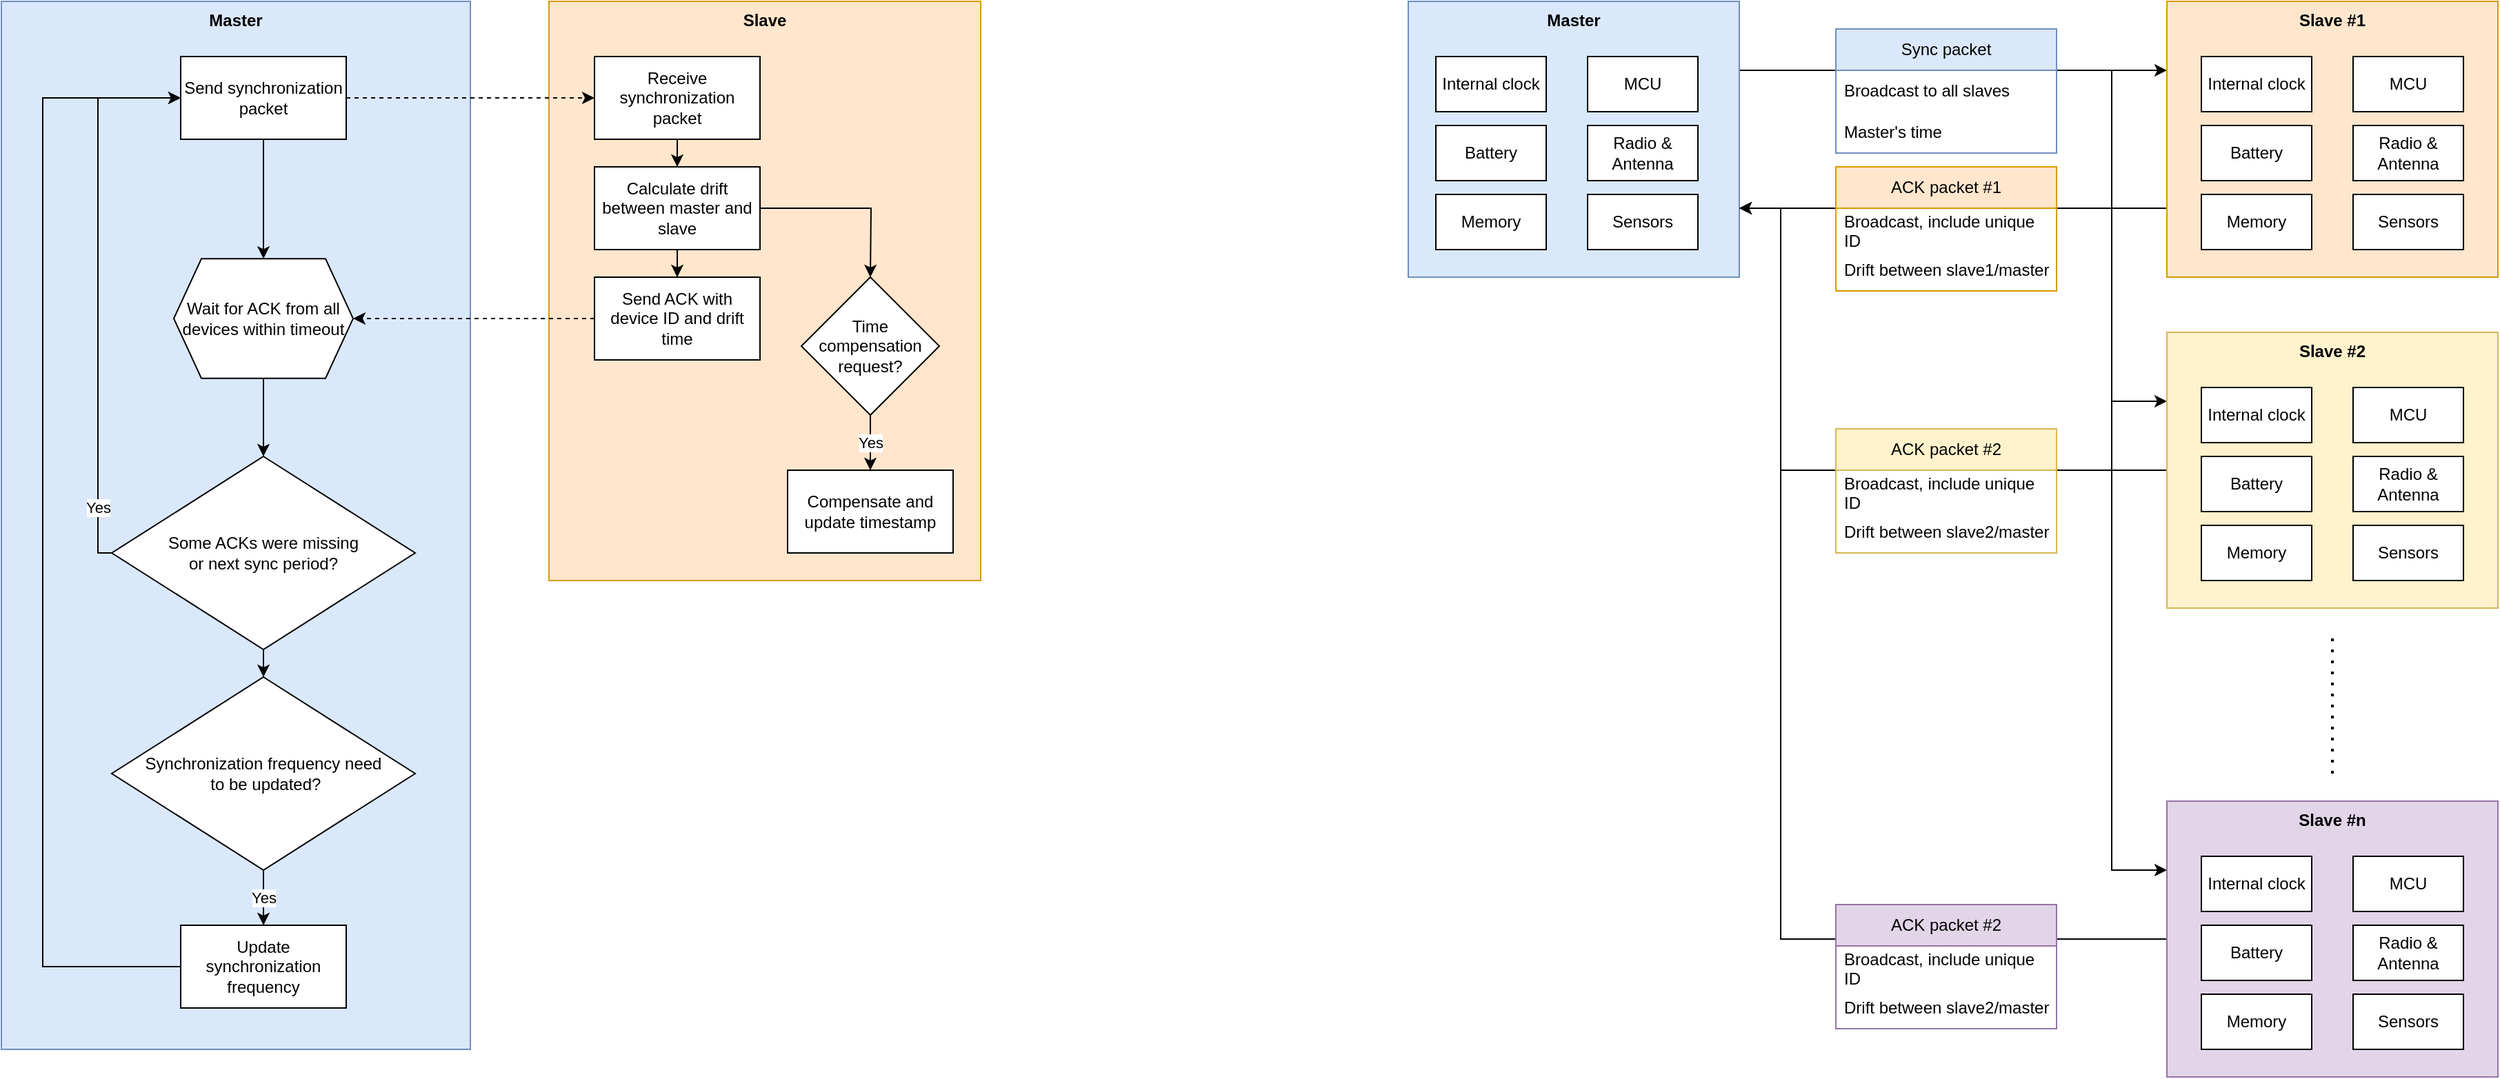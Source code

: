 <mxfile version="24.0.7" type="github">
  <diagram name="Page-1" id="cWuuQYQZYm9ZWQwMvc-e">
    <mxGraphModel dx="2514" dy="1019" grid="1" gridSize="10" guides="1" tooltips="1" connect="1" arrows="1" fold="1" page="1" pageScale="1" pageWidth="827" pageHeight="1169" math="0" shadow="0">
      <root>
        <mxCell id="0" />
        <mxCell id="1" parent="0" />
        <mxCell id="JCuNfdr7_ttBMO_Hbykj-89" value="Slave" style="rounded=0;whiteSpace=wrap;html=1;verticalAlign=top;fillColor=#ffe6cc;strokeColor=#d79b00;fontStyle=1" vertex="1" parent="1">
          <mxGeometry x="-413" y="80" width="313" height="420" as="geometry" />
        </mxCell>
        <mxCell id="JCuNfdr7_ttBMO_Hbykj-32" value="Master" style="rounded=0;whiteSpace=wrap;html=1;fillColor=#dae8fc;verticalAlign=top;fontStyle=1;strokeColor=#6c8ebf;" vertex="1" parent="1">
          <mxGeometry x="-810" y="80" width="340" height="760" as="geometry" />
        </mxCell>
        <mxCell id="JCuNfdr7_ttBMO_Hbykj-35" style="edgeStyle=orthogonalEdgeStyle;rounded=0;orthogonalLoop=1;jettySize=auto;html=1;exitX=1;exitY=0.25;exitDx=0;exitDy=0;entryX=0;entryY=0.25;entryDx=0;entryDy=0;" edge="1" parent="1" source="JCuNfdr7_ttBMO_Hbykj-1" target="JCuNfdr7_ttBMO_Hbykj-2">
          <mxGeometry relative="1" as="geometry" />
        </mxCell>
        <mxCell id="JCuNfdr7_ttBMO_Hbykj-65" style="edgeStyle=orthogonalEdgeStyle;rounded=0;orthogonalLoop=1;jettySize=auto;html=1;exitX=1;exitY=0.25;exitDx=0;exitDy=0;entryX=0;entryY=0.25;entryDx=0;entryDy=0;" edge="1" parent="1" source="JCuNfdr7_ttBMO_Hbykj-1" target="JCuNfdr7_ttBMO_Hbykj-49">
          <mxGeometry relative="1" as="geometry">
            <Array as="points">
              <mxPoint x="720" y="130" />
              <mxPoint x="720" y="370" />
            </Array>
          </mxGeometry>
        </mxCell>
        <mxCell id="JCuNfdr7_ttBMO_Hbykj-74" style="edgeStyle=orthogonalEdgeStyle;rounded=0;orthogonalLoop=1;jettySize=auto;html=1;exitX=1;exitY=0.25;exitDx=0;exitDy=0;entryX=0;entryY=0.25;entryDx=0;entryDy=0;" edge="1" parent="1" source="JCuNfdr7_ttBMO_Hbykj-1" target="JCuNfdr7_ttBMO_Hbykj-67">
          <mxGeometry relative="1" as="geometry">
            <mxPoint x="690" y="680" as="targetPoint" />
            <Array as="points">
              <mxPoint x="720" y="130" />
              <mxPoint x="720" y="710" />
            </Array>
          </mxGeometry>
        </mxCell>
        <mxCell id="JCuNfdr7_ttBMO_Hbykj-1" value="Master" style="rounded=0;whiteSpace=wrap;html=1;verticalAlign=top;fillColor=#dae8fc;strokeColor=#6c8ebf;fontStyle=1" vertex="1" parent="1">
          <mxGeometry x="210" y="80" width="240" height="200" as="geometry" />
        </mxCell>
        <mxCell id="JCuNfdr7_ttBMO_Hbykj-34" style="edgeStyle=orthogonalEdgeStyle;rounded=0;orthogonalLoop=1;jettySize=auto;html=1;exitX=0;exitY=0.75;exitDx=0;exitDy=0;entryX=1;entryY=0.75;entryDx=0;entryDy=0;" edge="1" parent="1" source="JCuNfdr7_ttBMO_Hbykj-2" target="JCuNfdr7_ttBMO_Hbykj-1">
          <mxGeometry relative="1" as="geometry" />
        </mxCell>
        <mxCell id="JCuNfdr7_ttBMO_Hbykj-2" value="Slave #1" style="rounded=0;whiteSpace=wrap;html=1;verticalAlign=top;fillColor=#ffe6cc;strokeColor=#d79b00;fontStyle=1" vertex="1" parent="1">
          <mxGeometry x="760" y="80" width="240" height="200" as="geometry" />
        </mxCell>
        <mxCell id="JCuNfdr7_ttBMO_Hbykj-7" value="Sync packet" style="swimlane;fontStyle=0;childLayout=stackLayout;horizontal=1;startSize=30;horizontalStack=0;resizeParent=1;resizeParentMax=0;resizeLast=0;collapsible=1;marginBottom=0;whiteSpace=wrap;html=1;fillColor=#dae8fc;strokeColor=#6c8ebf;" vertex="1" parent="1">
          <mxGeometry x="520" y="100" width="160" height="90" as="geometry" />
        </mxCell>
        <mxCell id="JCuNfdr7_ttBMO_Hbykj-8" value="Broadcast to all slaves" style="text;strokeColor=none;fillColor=none;align=left;verticalAlign=middle;spacingLeft=4;spacingRight=4;overflow=hidden;points=[[0,0.5],[1,0.5]];portConstraint=eastwest;rotatable=0;whiteSpace=wrap;html=1;" vertex="1" parent="JCuNfdr7_ttBMO_Hbykj-7">
          <mxGeometry y="30" width="160" height="30" as="geometry" />
        </mxCell>
        <mxCell id="JCuNfdr7_ttBMO_Hbykj-9" value="Master&#39;s time" style="text;strokeColor=none;fillColor=none;align=left;verticalAlign=middle;spacingLeft=4;spacingRight=4;overflow=hidden;points=[[0,0.5],[1,0.5]];portConstraint=eastwest;rotatable=0;whiteSpace=wrap;html=1;" vertex="1" parent="JCuNfdr7_ttBMO_Hbykj-7">
          <mxGeometry y="60" width="160" height="30" as="geometry" />
        </mxCell>
        <mxCell id="JCuNfdr7_ttBMO_Hbykj-12" value="ACK packet #1" style="swimlane;fontStyle=0;childLayout=stackLayout;horizontal=1;startSize=30;horizontalStack=0;resizeParent=1;resizeParentMax=0;resizeLast=0;collapsible=1;marginBottom=0;whiteSpace=wrap;html=1;fillColor=#ffe6cc;strokeColor=#d79b00;" vertex="1" parent="1">
          <mxGeometry x="520" y="200" width="160" height="90" as="geometry" />
        </mxCell>
        <mxCell id="JCuNfdr7_ttBMO_Hbykj-13" value="Broadcast, include unique ID" style="text;strokeColor=none;fillColor=none;align=left;verticalAlign=middle;spacingLeft=4;spacingRight=4;overflow=hidden;points=[[0,0.5],[1,0.5]];portConstraint=eastwest;rotatable=0;whiteSpace=wrap;html=1;" vertex="1" parent="JCuNfdr7_ttBMO_Hbykj-12">
          <mxGeometry y="30" width="160" height="30" as="geometry" />
        </mxCell>
        <mxCell id="JCuNfdr7_ttBMO_Hbykj-14" value="Drift between slave1/master" style="text;strokeColor=none;fillColor=none;align=left;verticalAlign=middle;spacingLeft=4;spacingRight=4;overflow=hidden;points=[[0,0.5],[1,0.5]];portConstraint=eastwest;rotatable=0;whiteSpace=wrap;html=1;" vertex="1" parent="JCuNfdr7_ttBMO_Hbykj-12">
          <mxGeometry y="60" width="160" height="30" as="geometry" />
        </mxCell>
        <mxCell id="JCuNfdr7_ttBMO_Hbykj-16" style="edgeStyle=orthogonalEdgeStyle;rounded=0;orthogonalLoop=1;jettySize=auto;html=1;entryX=0;entryY=0.5;entryDx=0;entryDy=0;dashed=1;" edge="1" parent="1" source="JCuNfdr7_ttBMO_Hbykj-15" target="JCuNfdr7_ttBMO_Hbykj-17">
          <mxGeometry relative="1" as="geometry">
            <mxPoint x="-380" y="150" as="targetPoint" />
          </mxGeometry>
        </mxCell>
        <mxCell id="JCuNfdr7_ttBMO_Hbykj-21" value="" style="edgeStyle=orthogonalEdgeStyle;rounded=0;orthogonalLoop=1;jettySize=auto;html=1;" edge="1" parent="1" source="JCuNfdr7_ttBMO_Hbykj-15" target="JCuNfdr7_ttBMO_Hbykj-20">
          <mxGeometry relative="1" as="geometry" />
        </mxCell>
        <mxCell id="JCuNfdr7_ttBMO_Hbykj-15" value="Send synchronization packet" style="rounded=0;whiteSpace=wrap;html=1;" vertex="1" parent="1">
          <mxGeometry x="-680" y="120" width="120" height="60" as="geometry" />
        </mxCell>
        <mxCell id="JCuNfdr7_ttBMO_Hbykj-19" value="" style="edgeStyle=orthogonalEdgeStyle;rounded=0;orthogonalLoop=1;jettySize=auto;html=1;" edge="1" parent="1" source="JCuNfdr7_ttBMO_Hbykj-17" target="JCuNfdr7_ttBMO_Hbykj-18">
          <mxGeometry relative="1" as="geometry" />
        </mxCell>
        <mxCell id="JCuNfdr7_ttBMO_Hbykj-17" value="Receive synchronization packet" style="rounded=0;whiteSpace=wrap;html=1;" vertex="1" parent="1">
          <mxGeometry x="-380" y="120" width="120" height="60" as="geometry" />
        </mxCell>
        <mxCell id="JCuNfdr7_ttBMO_Hbykj-23" value="" style="edgeStyle=orthogonalEdgeStyle;rounded=0;orthogonalLoop=1;jettySize=auto;html=1;" edge="1" parent="1" source="JCuNfdr7_ttBMO_Hbykj-18" target="JCuNfdr7_ttBMO_Hbykj-22">
          <mxGeometry relative="1" as="geometry" />
        </mxCell>
        <mxCell id="JCuNfdr7_ttBMO_Hbykj-80" value="" style="edgeStyle=orthogonalEdgeStyle;rounded=0;orthogonalLoop=1;jettySize=auto;html=1;" edge="1" parent="1" source="JCuNfdr7_ttBMO_Hbykj-18">
          <mxGeometry relative="1" as="geometry">
            <mxPoint x="-180" y="280.0" as="targetPoint" />
          </mxGeometry>
        </mxCell>
        <mxCell id="JCuNfdr7_ttBMO_Hbykj-18" value="Calculate drift between master and slave" style="whiteSpace=wrap;html=1;rounded=0;" vertex="1" parent="1">
          <mxGeometry x="-380" y="200" width="120" height="60" as="geometry" />
        </mxCell>
        <mxCell id="JCuNfdr7_ttBMO_Hbykj-26" value="" style="edgeStyle=orthogonalEdgeStyle;rounded=0;orthogonalLoop=1;jettySize=auto;html=1;" edge="1" parent="1" source="JCuNfdr7_ttBMO_Hbykj-20" target="JCuNfdr7_ttBMO_Hbykj-25">
          <mxGeometry relative="1" as="geometry" />
        </mxCell>
        <mxCell id="JCuNfdr7_ttBMO_Hbykj-20" value="Wait for ACK from all devices within timeout" style="shape=hexagon;perimeter=hexagonPerimeter2;whiteSpace=wrap;html=1;fixedSize=1;rounded=0;" vertex="1" parent="1">
          <mxGeometry x="-685" y="266.66" width="130" height="86.67" as="geometry" />
        </mxCell>
        <mxCell id="JCuNfdr7_ttBMO_Hbykj-24" style="edgeStyle=orthogonalEdgeStyle;rounded=0;orthogonalLoop=1;jettySize=auto;html=1;exitX=0;exitY=0.5;exitDx=0;exitDy=0;entryX=1;entryY=0.5;entryDx=0;entryDy=0;dashed=1;" edge="1" parent="1" source="JCuNfdr7_ttBMO_Hbykj-22" target="JCuNfdr7_ttBMO_Hbykj-20">
          <mxGeometry relative="1" as="geometry" />
        </mxCell>
        <mxCell id="JCuNfdr7_ttBMO_Hbykj-22" value="Send ACK with device ID and drift time" style="whiteSpace=wrap;html=1;rounded=0;" vertex="1" parent="1">
          <mxGeometry x="-380" y="280" width="120" height="60" as="geometry" />
        </mxCell>
        <mxCell id="JCuNfdr7_ttBMO_Hbykj-28" style="edgeStyle=orthogonalEdgeStyle;rounded=0;orthogonalLoop=1;jettySize=auto;html=1;exitX=0;exitY=0.5;exitDx=0;exitDy=0;entryX=0;entryY=0.5;entryDx=0;entryDy=0;" edge="1" parent="1" source="JCuNfdr7_ttBMO_Hbykj-25" target="JCuNfdr7_ttBMO_Hbykj-15">
          <mxGeometry relative="1" as="geometry">
            <Array as="points">
              <mxPoint x="-730" y="480" />
              <mxPoint x="-740" y="480" />
              <mxPoint x="-740" y="150" />
            </Array>
          </mxGeometry>
        </mxCell>
        <mxCell id="JCuNfdr7_ttBMO_Hbykj-29" value="Yes" style="edgeLabel;html=1;align=center;verticalAlign=middle;resizable=0;points=[];" vertex="1" connectable="0" parent="JCuNfdr7_ttBMO_Hbykj-28">
          <mxGeometry x="0.16" relative="1" as="geometry">
            <mxPoint y="189" as="offset" />
          </mxGeometry>
        </mxCell>
        <mxCell id="JCuNfdr7_ttBMO_Hbykj-85" value="" style="edgeStyle=orthogonalEdgeStyle;rounded=0;orthogonalLoop=1;jettySize=auto;html=1;" edge="1" parent="1" source="JCuNfdr7_ttBMO_Hbykj-25" target="JCuNfdr7_ttBMO_Hbykj-84">
          <mxGeometry relative="1" as="geometry" />
        </mxCell>
        <mxCell id="JCuNfdr7_ttBMO_Hbykj-25" value="Some ACKs were missing&lt;div&gt;or next sync period?&lt;/div&gt;" style="rhombus;whiteSpace=wrap;html=1;rounded=0;" vertex="1" parent="1">
          <mxGeometry x="-730" y="410" width="220" height="140" as="geometry" />
        </mxCell>
        <mxCell id="JCuNfdr7_ttBMO_Hbykj-36" value="MCU" style="rounded=0;whiteSpace=wrap;html=1;" vertex="1" parent="1">
          <mxGeometry x="340" y="120" width="80" height="40" as="geometry" />
        </mxCell>
        <mxCell id="JCuNfdr7_ttBMO_Hbykj-37" value="Radio &amp;amp; Antenna" style="rounded=0;whiteSpace=wrap;html=1;" vertex="1" parent="1">
          <mxGeometry x="340" y="170" width="80" height="40" as="geometry" />
        </mxCell>
        <mxCell id="JCuNfdr7_ttBMO_Hbykj-38" value="Sensors" style="rounded=0;whiteSpace=wrap;html=1;" vertex="1" parent="1">
          <mxGeometry x="340" y="220" width="80" height="40" as="geometry" />
        </mxCell>
        <mxCell id="JCuNfdr7_ttBMO_Hbykj-39" value="Internal clock" style="rounded=0;whiteSpace=wrap;html=1;" vertex="1" parent="1">
          <mxGeometry x="230" y="120" width="80" height="40" as="geometry" />
        </mxCell>
        <mxCell id="JCuNfdr7_ttBMO_Hbykj-41" value="Battery" style="rounded=0;whiteSpace=wrap;html=1;" vertex="1" parent="1">
          <mxGeometry x="230" y="170" width="80" height="40" as="geometry" />
        </mxCell>
        <mxCell id="JCuNfdr7_ttBMO_Hbykj-42" value="Memory" style="rounded=0;whiteSpace=wrap;html=1;" vertex="1" parent="1">
          <mxGeometry x="230" y="220" width="80" height="40" as="geometry" />
        </mxCell>
        <mxCell id="JCuNfdr7_ttBMO_Hbykj-43" value="MCU" style="rounded=0;whiteSpace=wrap;html=1;" vertex="1" parent="1">
          <mxGeometry x="895" y="120" width="80" height="40" as="geometry" />
        </mxCell>
        <mxCell id="JCuNfdr7_ttBMO_Hbykj-44" value="Radio &amp;amp; Antenna" style="rounded=0;whiteSpace=wrap;html=1;" vertex="1" parent="1">
          <mxGeometry x="895" y="170" width="80" height="40" as="geometry" />
        </mxCell>
        <mxCell id="JCuNfdr7_ttBMO_Hbykj-45" value="Sensors" style="rounded=0;whiteSpace=wrap;html=1;" vertex="1" parent="1">
          <mxGeometry x="895" y="220" width="80" height="40" as="geometry" />
        </mxCell>
        <mxCell id="JCuNfdr7_ttBMO_Hbykj-46" value="Internal clock" style="rounded=0;whiteSpace=wrap;html=1;" vertex="1" parent="1">
          <mxGeometry x="785" y="120" width="80" height="40" as="geometry" />
        </mxCell>
        <mxCell id="JCuNfdr7_ttBMO_Hbykj-47" value="Battery" style="rounded=0;whiteSpace=wrap;html=1;" vertex="1" parent="1">
          <mxGeometry x="785" y="170" width="80" height="40" as="geometry" />
        </mxCell>
        <mxCell id="JCuNfdr7_ttBMO_Hbykj-48" value="Memory" style="rounded=0;whiteSpace=wrap;html=1;" vertex="1" parent="1">
          <mxGeometry x="785" y="220" width="80" height="40" as="geometry" />
        </mxCell>
        <mxCell id="JCuNfdr7_ttBMO_Hbykj-64" style="edgeStyle=orthogonalEdgeStyle;rounded=0;orthogonalLoop=1;jettySize=auto;html=1;exitX=0;exitY=0.5;exitDx=0;exitDy=0;entryX=1;entryY=0.75;entryDx=0;entryDy=0;" edge="1" parent="1" source="JCuNfdr7_ttBMO_Hbykj-49" target="JCuNfdr7_ttBMO_Hbykj-1">
          <mxGeometry relative="1" as="geometry">
            <Array as="points">
              <mxPoint x="480" y="420" />
              <mxPoint x="480" y="230" />
            </Array>
          </mxGeometry>
        </mxCell>
        <mxCell id="JCuNfdr7_ttBMO_Hbykj-49" value="Slave #2" style="rounded=0;whiteSpace=wrap;html=1;verticalAlign=top;fillColor=#fff2cc;strokeColor=#d6b656;fontStyle=1" vertex="1" parent="1">
          <mxGeometry x="760" y="320" width="240" height="200" as="geometry" />
        </mxCell>
        <mxCell id="JCuNfdr7_ttBMO_Hbykj-53" value="ACK packet #2" style="swimlane;fontStyle=0;childLayout=stackLayout;horizontal=1;startSize=30;horizontalStack=0;resizeParent=1;resizeParentMax=0;resizeLast=0;collapsible=1;marginBottom=0;whiteSpace=wrap;html=1;fillColor=#fff2cc;strokeColor=#d6b656;" vertex="1" parent="1">
          <mxGeometry x="520" y="390" width="160" height="90" as="geometry" />
        </mxCell>
        <mxCell id="JCuNfdr7_ttBMO_Hbykj-54" value="Broadcast, include unique ID" style="text;strokeColor=none;fillColor=none;align=left;verticalAlign=middle;spacingLeft=4;spacingRight=4;overflow=hidden;points=[[0,0.5],[1,0.5]];portConstraint=eastwest;rotatable=0;whiteSpace=wrap;html=1;" vertex="1" parent="JCuNfdr7_ttBMO_Hbykj-53">
          <mxGeometry y="30" width="160" height="30" as="geometry" />
        </mxCell>
        <mxCell id="JCuNfdr7_ttBMO_Hbykj-55" value="Drift between slave2/master" style="text;strokeColor=none;fillColor=none;align=left;verticalAlign=middle;spacingLeft=4;spacingRight=4;overflow=hidden;points=[[0,0.5],[1,0.5]];portConstraint=eastwest;rotatable=0;whiteSpace=wrap;html=1;" vertex="1" parent="JCuNfdr7_ttBMO_Hbykj-53">
          <mxGeometry y="60" width="160" height="30" as="geometry" />
        </mxCell>
        <mxCell id="JCuNfdr7_ttBMO_Hbykj-56" value="MCU" style="rounded=0;whiteSpace=wrap;html=1;" vertex="1" parent="1">
          <mxGeometry x="895" y="360" width="80" height="40" as="geometry" />
        </mxCell>
        <mxCell id="JCuNfdr7_ttBMO_Hbykj-57" value="Radio &amp;amp; Antenna" style="rounded=0;whiteSpace=wrap;html=1;" vertex="1" parent="1">
          <mxGeometry x="895" y="410" width="80" height="40" as="geometry" />
        </mxCell>
        <mxCell id="JCuNfdr7_ttBMO_Hbykj-58" value="Sensors" style="rounded=0;whiteSpace=wrap;html=1;" vertex="1" parent="1">
          <mxGeometry x="895" y="460" width="80" height="40" as="geometry" />
        </mxCell>
        <mxCell id="JCuNfdr7_ttBMO_Hbykj-59" value="Internal clock" style="rounded=0;whiteSpace=wrap;html=1;" vertex="1" parent="1">
          <mxGeometry x="785" y="360" width="80" height="40" as="geometry" />
        </mxCell>
        <mxCell id="JCuNfdr7_ttBMO_Hbykj-60" value="Battery" style="rounded=0;whiteSpace=wrap;html=1;" vertex="1" parent="1">
          <mxGeometry x="785" y="410" width="80" height="40" as="geometry" />
        </mxCell>
        <mxCell id="JCuNfdr7_ttBMO_Hbykj-61" value="Memory" style="rounded=0;whiteSpace=wrap;html=1;" vertex="1" parent="1">
          <mxGeometry x="785" y="460" width="80" height="40" as="geometry" />
        </mxCell>
        <mxCell id="JCuNfdr7_ttBMO_Hbykj-66" value="" style="endArrow=none;dashed=1;html=1;dashPattern=1 3;strokeWidth=2;rounded=0;" edge="1" parent="1">
          <mxGeometry width="50" height="50" relative="1" as="geometry">
            <mxPoint x="880" y="640" as="sourcePoint" />
            <mxPoint x="880" y="540" as="targetPoint" />
          </mxGeometry>
        </mxCell>
        <mxCell id="JCuNfdr7_ttBMO_Hbykj-90" style="edgeStyle=orthogonalEdgeStyle;rounded=0;orthogonalLoop=1;jettySize=auto;html=1;exitX=0;exitY=0.5;exitDx=0;exitDy=0;entryX=1;entryY=0.75;entryDx=0;entryDy=0;" edge="1" parent="1" source="JCuNfdr7_ttBMO_Hbykj-67" target="JCuNfdr7_ttBMO_Hbykj-1">
          <mxGeometry relative="1" as="geometry">
            <Array as="points">
              <mxPoint x="480" y="760" />
              <mxPoint x="480" y="230" />
            </Array>
          </mxGeometry>
        </mxCell>
        <mxCell id="JCuNfdr7_ttBMO_Hbykj-67" value="Slave #n" style="rounded=0;whiteSpace=wrap;html=1;verticalAlign=top;fillColor=#e1d5e7;strokeColor=#9673a6;fontStyle=1" vertex="1" parent="1">
          <mxGeometry x="760" y="660" width="240" height="200" as="geometry" />
        </mxCell>
        <mxCell id="JCuNfdr7_ttBMO_Hbykj-68" value="MCU" style="rounded=0;whiteSpace=wrap;html=1;" vertex="1" parent="1">
          <mxGeometry x="895" y="700" width="80" height="40" as="geometry" />
        </mxCell>
        <mxCell id="JCuNfdr7_ttBMO_Hbykj-69" value="Radio &amp;amp; Antenna" style="rounded=0;whiteSpace=wrap;html=1;" vertex="1" parent="1">
          <mxGeometry x="895" y="750" width="80" height="40" as="geometry" />
        </mxCell>
        <mxCell id="JCuNfdr7_ttBMO_Hbykj-70" value="Sensors" style="rounded=0;whiteSpace=wrap;html=1;" vertex="1" parent="1">
          <mxGeometry x="895" y="800" width="80" height="40" as="geometry" />
        </mxCell>
        <mxCell id="JCuNfdr7_ttBMO_Hbykj-71" value="Internal clock" style="rounded=0;whiteSpace=wrap;html=1;" vertex="1" parent="1">
          <mxGeometry x="785" y="700" width="80" height="40" as="geometry" />
        </mxCell>
        <mxCell id="JCuNfdr7_ttBMO_Hbykj-72" value="Battery" style="rounded=0;whiteSpace=wrap;html=1;" vertex="1" parent="1">
          <mxGeometry x="785" y="750" width="80" height="40" as="geometry" />
        </mxCell>
        <mxCell id="JCuNfdr7_ttBMO_Hbykj-73" value="Memory" style="rounded=0;whiteSpace=wrap;html=1;" vertex="1" parent="1">
          <mxGeometry x="785" y="800" width="80" height="40" as="geometry" />
        </mxCell>
        <mxCell id="JCuNfdr7_ttBMO_Hbykj-75" value="ACK packet #2" style="swimlane;fontStyle=0;childLayout=stackLayout;horizontal=1;startSize=30;horizontalStack=0;resizeParent=1;resizeParentMax=0;resizeLast=0;collapsible=1;marginBottom=0;whiteSpace=wrap;html=1;fillColor=#e1d5e7;strokeColor=#9673a6;" vertex="1" parent="1">
          <mxGeometry x="520" y="735" width="160" height="90" as="geometry" />
        </mxCell>
        <mxCell id="JCuNfdr7_ttBMO_Hbykj-76" value="Broadcast, include unique ID" style="text;strokeColor=none;fillColor=none;align=left;verticalAlign=middle;spacingLeft=4;spacingRight=4;overflow=hidden;points=[[0,0.5],[1,0.5]];portConstraint=eastwest;rotatable=0;whiteSpace=wrap;html=1;" vertex="1" parent="JCuNfdr7_ttBMO_Hbykj-75">
          <mxGeometry y="30" width="160" height="30" as="geometry" />
        </mxCell>
        <mxCell id="JCuNfdr7_ttBMO_Hbykj-77" value="Drift between slave2/master" style="text;strokeColor=none;fillColor=none;align=left;verticalAlign=middle;spacingLeft=4;spacingRight=4;overflow=hidden;points=[[0,0.5],[1,0.5]];portConstraint=eastwest;rotatable=0;whiteSpace=wrap;html=1;" vertex="1" parent="JCuNfdr7_ttBMO_Hbykj-75">
          <mxGeometry y="60" width="160" height="30" as="geometry" />
        </mxCell>
        <mxCell id="JCuNfdr7_ttBMO_Hbykj-83" value="Yes" style="edgeStyle=orthogonalEdgeStyle;rounded=0;orthogonalLoop=1;jettySize=auto;html=1;" edge="1" parent="1" source="JCuNfdr7_ttBMO_Hbykj-81" target="JCuNfdr7_ttBMO_Hbykj-82">
          <mxGeometry relative="1" as="geometry" />
        </mxCell>
        <mxCell id="JCuNfdr7_ttBMO_Hbykj-81" value="Time compensation request?" style="rhombus;whiteSpace=wrap;html=1;" vertex="1" parent="1">
          <mxGeometry x="-230" y="280" width="100" height="100" as="geometry" />
        </mxCell>
        <mxCell id="JCuNfdr7_ttBMO_Hbykj-82" value="Compensate and update timestamp" style="whiteSpace=wrap;html=1;" vertex="1" parent="1">
          <mxGeometry x="-240" y="420" width="120" height="60" as="geometry" />
        </mxCell>
        <mxCell id="JCuNfdr7_ttBMO_Hbykj-87" value="Yes" style="edgeStyle=orthogonalEdgeStyle;rounded=0;orthogonalLoop=1;jettySize=auto;html=1;" edge="1" parent="1" source="JCuNfdr7_ttBMO_Hbykj-84" target="JCuNfdr7_ttBMO_Hbykj-86">
          <mxGeometry relative="1" as="geometry" />
        </mxCell>
        <mxCell id="JCuNfdr7_ttBMO_Hbykj-84" value="Synchronization frequency need&lt;div&gt;&amp;nbsp;to be updated?&lt;/div&gt;" style="rhombus;whiteSpace=wrap;html=1;rounded=0;" vertex="1" parent="1">
          <mxGeometry x="-730" y="570" width="220" height="140" as="geometry" />
        </mxCell>
        <mxCell id="JCuNfdr7_ttBMO_Hbykj-88" style="edgeStyle=orthogonalEdgeStyle;rounded=0;orthogonalLoop=1;jettySize=auto;html=1;exitX=0;exitY=0.5;exitDx=0;exitDy=0;entryX=0;entryY=0.5;entryDx=0;entryDy=0;" edge="1" parent="1" source="JCuNfdr7_ttBMO_Hbykj-86" target="JCuNfdr7_ttBMO_Hbykj-15">
          <mxGeometry relative="1" as="geometry">
            <Array as="points">
              <mxPoint x="-780" y="780" />
              <mxPoint x="-780" y="150" />
            </Array>
          </mxGeometry>
        </mxCell>
        <mxCell id="JCuNfdr7_ttBMO_Hbykj-86" value="Update synchronization frequency" style="whiteSpace=wrap;html=1;rounded=0;" vertex="1" parent="1">
          <mxGeometry x="-680" y="750" width="120" height="60" as="geometry" />
        </mxCell>
      </root>
    </mxGraphModel>
  </diagram>
</mxfile>
